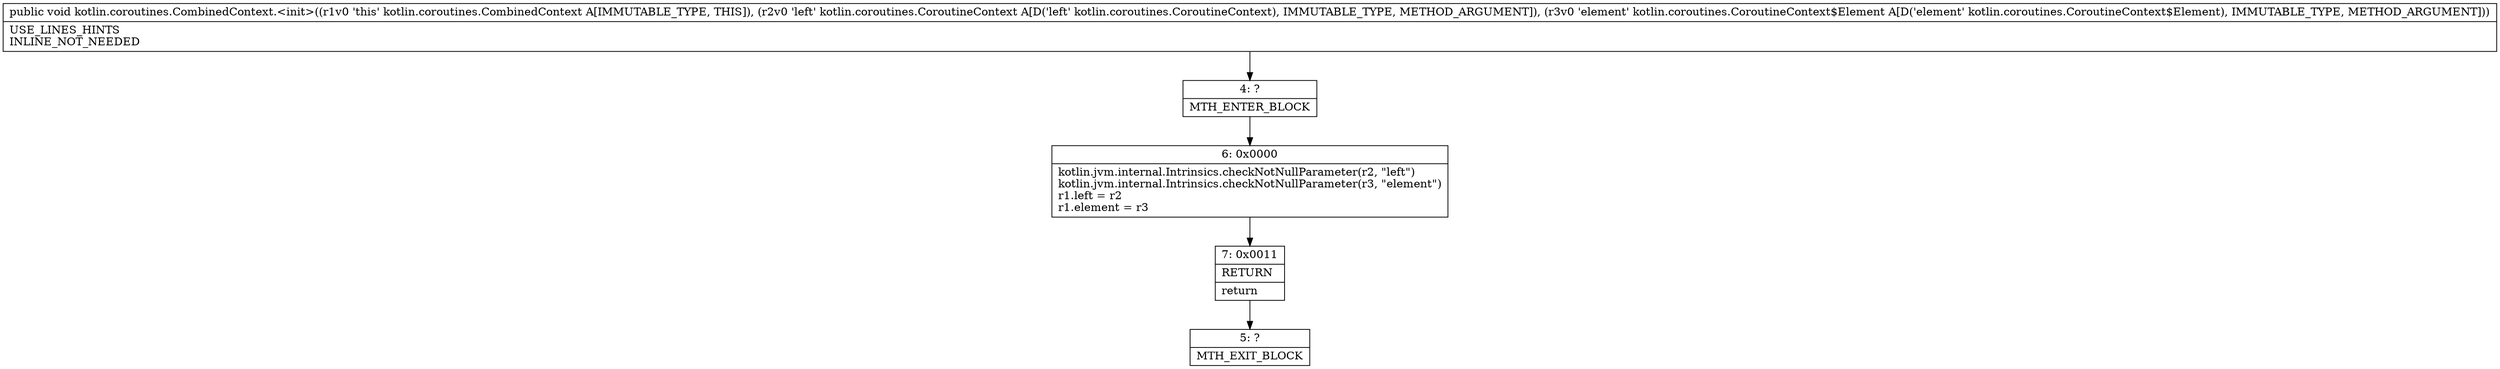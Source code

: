 digraph "CFG forkotlin.coroutines.CombinedContext.\<init\>(Lkotlin\/coroutines\/CoroutineContext;Lkotlin\/coroutines\/CoroutineContext$Element;)V" {
Node_4 [shape=record,label="{4\:\ ?|MTH_ENTER_BLOCK\l}"];
Node_6 [shape=record,label="{6\:\ 0x0000|kotlin.jvm.internal.Intrinsics.checkNotNullParameter(r2, \"left\")\lkotlin.jvm.internal.Intrinsics.checkNotNullParameter(r3, \"element\")\lr1.left = r2\lr1.element = r3\l}"];
Node_7 [shape=record,label="{7\:\ 0x0011|RETURN\l|return\l}"];
Node_5 [shape=record,label="{5\:\ ?|MTH_EXIT_BLOCK\l}"];
MethodNode[shape=record,label="{public void kotlin.coroutines.CombinedContext.\<init\>((r1v0 'this' kotlin.coroutines.CombinedContext A[IMMUTABLE_TYPE, THIS]), (r2v0 'left' kotlin.coroutines.CoroutineContext A[D('left' kotlin.coroutines.CoroutineContext), IMMUTABLE_TYPE, METHOD_ARGUMENT]), (r3v0 'element' kotlin.coroutines.CoroutineContext$Element A[D('element' kotlin.coroutines.CoroutineContext$Element), IMMUTABLE_TYPE, METHOD_ARGUMENT]))  | USE_LINES_HINTS\lINLINE_NOT_NEEDED\l}"];
MethodNode -> Node_4;Node_4 -> Node_6;
Node_6 -> Node_7;
Node_7 -> Node_5;
}

